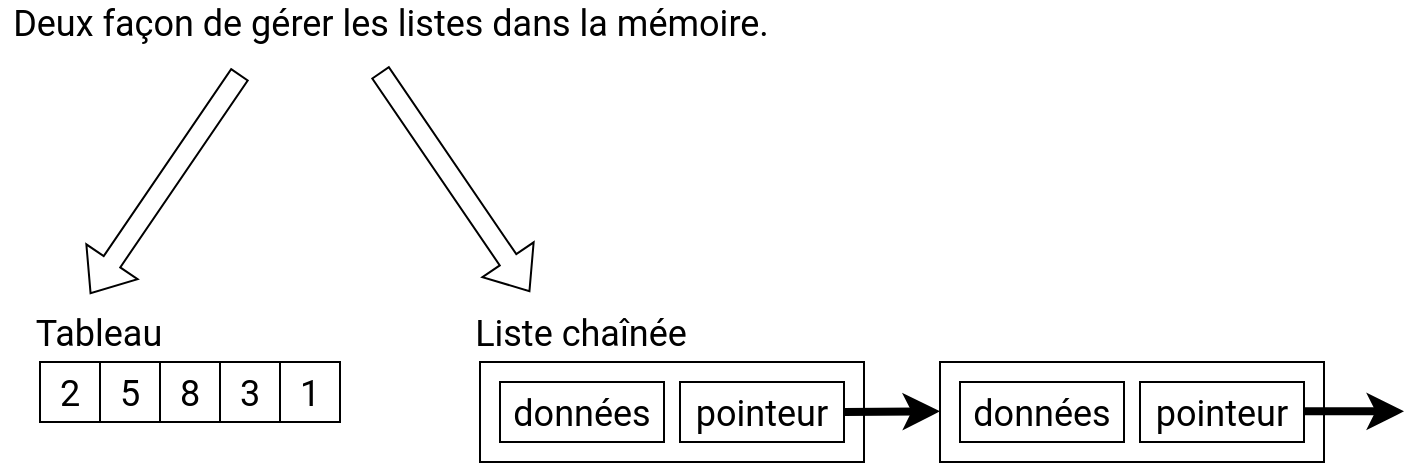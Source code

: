 <mxfile version="16.5.6" type="device"><diagram id="eiyxEJcwfi_VpLiLH4Jg" name="Page-1"><mxGraphModel dx="1422" dy="686" grid="1" gridSize="10" guides="1" tooltips="1" connect="1" arrows="1" fold="1" page="1" pageScale="1" pageWidth="850" pageHeight="1100" math="0" shadow="0"><root><mxCell id="0"/><mxCell id="1" parent="0"/><mxCell id="BBGnciPXh0nhAYm9e5IC-1" value="&lt;font data-font-src=&quot;https://fonts.googleapis.com/css?family=Roboto&quot; size=&quot;1&quot;&gt;&lt;span style=&quot;font-size: 18px&quot;&gt;Deux façon de gérer les listes dans la mémoire.&lt;/span&gt;&lt;/font&gt;" style="text;html=1;align=center;verticalAlign=middle;resizable=0;points=[];autosize=1;strokeColor=none;fillColor=none;fontFamily=Roboto;fontSource=https%3A%2F%2Ffonts.googleapis.com%2Fcss%3Ffamily%3DRoboto;" parent="1" vertex="1"><mxGeometry x="80" y="10" width="390" height="20" as="geometry"/></mxCell><mxCell id="BBGnciPXh0nhAYm9e5IC-2" value="&lt;font data-font-src=&quot;https://fonts.googleapis.com/css?family=Quicksand&quot;&gt;2&lt;/font&gt;" style="rounded=0;whiteSpace=wrap;html=1;fontSize=18;fontFamily=Roboto;fontSource=https%3A%2F%2Ffonts.googleapis.com%2Fcss%3Ffamily%3DRoboto;" parent="1" vertex="1"><mxGeometry x="100" y="190" width="30" height="30" as="geometry"/></mxCell><mxCell id="BBGnciPXh0nhAYm9e5IC-3" value="&lt;font data-font-src=&quot;https://fonts.googleapis.com/css?family=Quicksand&quot;&gt;5&lt;/font&gt;" style="rounded=0;whiteSpace=wrap;html=1;fontSize=18;fontFamily=Roboto;fontSource=https%3A%2F%2Ffonts.googleapis.com%2Fcss%3Ffamily%3DRoboto;" parent="1" vertex="1"><mxGeometry x="130" y="190" width="30" height="30" as="geometry"/></mxCell><mxCell id="BBGnciPXh0nhAYm9e5IC-4" value="&lt;font data-font-src=&quot;https://fonts.googleapis.com/css?family=Quicksand&quot;&gt;8&lt;/font&gt;" style="rounded=0;whiteSpace=wrap;html=1;fontSize=18;fontFamily=Roboto;fontSource=https%3A%2F%2Ffonts.googleapis.com%2Fcss%3Ffamily%3DRoboto;" parent="1" vertex="1"><mxGeometry x="160" y="190" width="30" height="30" as="geometry"/></mxCell><mxCell id="BBGnciPXh0nhAYm9e5IC-5" value="&lt;font data-font-src=&quot;https://fonts.googleapis.com/css?family=Quicksand&quot;&gt;3&lt;/font&gt;" style="rounded=0;whiteSpace=wrap;html=1;fontSize=18;fontFamily=Roboto;fontSource=https%3A%2F%2Ffonts.googleapis.com%2Fcss%3Ffamily%3DRoboto;" parent="1" vertex="1"><mxGeometry x="190" y="190" width="30" height="30" as="geometry"/></mxCell><mxCell id="BBGnciPXh0nhAYm9e5IC-6" value="&lt;font data-font-src=&quot;https://fonts.googleapis.com/css?family=Quicksand&quot;&gt;1&lt;/font&gt;" style="rounded=0;whiteSpace=wrap;html=1;fontSize=18;fontFamily=Roboto;fontSource=https%3A%2F%2Ffonts.googleapis.com%2Fcss%3Ffamily%3DRoboto;" parent="1" vertex="1"><mxGeometry x="220" y="190" width="30" height="30" as="geometry"/></mxCell><mxCell id="BBGnciPXh0nhAYm9e5IC-9" value="&lt;font data-font-src=&quot;https://fonts.googleapis.com/css?family=Quicksand&quot;&gt;Tableau&lt;/font&gt;" style="text;html=1;align=center;verticalAlign=middle;resizable=0;points=[];autosize=1;strokeColor=none;fillColor=none;fontSize=18;fontFamily=Roboto;fontSource=https%3A%2F%2Ffonts.googleapis.com%2Fcss%3Ffamily%3DRoboto;" parent="1" vertex="1"><mxGeometry x="89" y="160" width="80" height="30" as="geometry"/></mxCell><mxCell id="BBGnciPXh0nhAYm9e5IC-10" value="" style="shape=flexArrow;endArrow=classic;html=1;rounded=0;fontSize=18;fontFamily=Roboto;fontSource=https%3A%2F%2Ffonts.googleapis.com%2Fcss%3Ffamily%3DRoboto;" parent="1" edge="1"><mxGeometry width="50" height="50" relative="1" as="geometry"><mxPoint x="200" y="46" as="sourcePoint"/><mxPoint x="125" y="156" as="targetPoint"/></mxGeometry></mxCell><mxCell id="BBGnciPXh0nhAYm9e5IC-11" value="" style="shape=flexArrow;endArrow=classic;html=1;rounded=0;fontSize=18;fontFamily=Roboto;fontSource=https%3A%2F%2Ffonts.googleapis.com%2Fcss%3Ffamily%3DRoboto;" parent="1" edge="1"><mxGeometry width="50" height="50" relative="1" as="geometry"><mxPoint x="270" y="45" as="sourcePoint"/><mxPoint x="345" y="155" as="targetPoint"/></mxGeometry></mxCell><mxCell id="BBGnciPXh0nhAYm9e5IC-12" value="&lt;font data-font-src=&quot;https://fonts.googleapis.com/css?family=Quicksand&quot;&gt;Liste chaînée&lt;/font&gt;" style="text;html=1;align=center;verticalAlign=middle;resizable=0;points=[];autosize=1;strokeColor=none;fillColor=none;fontSize=18;fontFamily=Roboto;fontSource=https%3A%2F%2Ffonts.googleapis.com%2Fcss%3Ffamily%3DRoboto;" parent="1" vertex="1"><mxGeometry x="310" y="160" width="120" height="30" as="geometry"/></mxCell><mxCell id="BBGnciPXh0nhAYm9e5IC-13" value="" style="rounded=0;whiteSpace=wrap;html=1;fontSize=18;fontFamily=Roboto;fontSource=https%3A%2F%2Ffonts.googleapis.com%2Fcss%3Ffamily%3DRoboto;" parent="1" vertex="1"><mxGeometry x="320" y="190" width="192" height="50" as="geometry"/></mxCell><mxCell id="BBGnciPXh0nhAYm9e5IC-14" value="&lt;font data-font-src=&quot;https://fonts.googleapis.com/css?family=Quicksand&quot;&gt;données&lt;/font&gt;" style="rounded=0;whiteSpace=wrap;html=1;fontSize=18;fontFamily=Roboto;fontSource=https%3A%2F%2Ffonts.googleapis.com%2Fcss%3Ffamily%3DRoboto;" parent="1" vertex="1"><mxGeometry x="330" y="200" width="82" height="30" as="geometry"/></mxCell><mxCell id="BBGnciPXh0nhAYm9e5IC-15" value="&lt;font data-font-src=&quot;https://fonts.googleapis.com/css?family=Quicksand&quot;&gt;pointeur&lt;/font&gt;" style="rounded=0;whiteSpace=wrap;html=1;fontSize=18;fontFamily=Roboto;fontSource=https%3A%2F%2Ffonts.googleapis.com%2Fcss%3Ffamily%3DRoboto;" parent="1" vertex="1"><mxGeometry x="420" y="200" width="82" height="30" as="geometry"/></mxCell><mxCell id="BBGnciPXh0nhAYm9e5IC-16" value="" style="rounded=0;whiteSpace=wrap;html=1;fontSize=18;fontFamily=Roboto;fontSource=https%3A%2F%2Ffonts.googleapis.com%2Fcss%3Ffamily%3DRoboto;" parent="1" vertex="1"><mxGeometry x="550" y="190" width="192" height="50" as="geometry"/></mxCell><mxCell id="BBGnciPXh0nhAYm9e5IC-17" value="&lt;font data-font-src=&quot;https://fonts.googleapis.com/css?family=Quicksand&quot;&gt;données&lt;/font&gt;" style="rounded=0;whiteSpace=wrap;html=1;fontSize=18;fontFamily=Roboto;fontSource=https%3A%2F%2Ffonts.googleapis.com%2Fcss%3Ffamily%3DRoboto;" parent="1" vertex="1"><mxGeometry x="560" y="200" width="82" height="30" as="geometry"/></mxCell><mxCell id="BBGnciPXh0nhAYm9e5IC-18" value="&lt;font data-font-src=&quot;https://fonts.googleapis.com/css?family=Quicksand&quot;&gt;pointeur&lt;/font&gt;" style="rounded=0;whiteSpace=wrap;html=1;fontSize=18;fontFamily=Roboto;fontSource=https%3A%2F%2Ffonts.googleapis.com%2Fcss%3Ffamily%3DRoboto;" parent="1" vertex="1"><mxGeometry x="650" y="200" width="82" height="30" as="geometry"/></mxCell><mxCell id="BBGnciPXh0nhAYm9e5IC-19" value="" style="endArrow=classic;html=1;rounded=0;fontSize=18;strokeWidth=4;fontFamily=Roboto;fontSource=https%3A%2F%2Ffonts.googleapis.com%2Fcss%3Ffamily%3DRoboto;" parent="1" edge="1"><mxGeometry width="50" height="50" relative="1" as="geometry"><mxPoint x="732" y="214.66" as="sourcePoint"/><mxPoint x="782" y="214.66" as="targetPoint"/></mxGeometry></mxCell><mxCell id="BBGnciPXh0nhAYm9e5IC-20" value="" style="endArrow=classic;html=1;rounded=0;fontSize=18;strokeWidth=4;exitX=1;exitY=0.5;exitDx=0;exitDy=0;fontFamily=Roboto;fontSource=https%3A%2F%2Ffonts.googleapis.com%2Fcss%3Ffamily%3DRoboto;" parent="1" source="BBGnciPXh0nhAYm9e5IC-15" edge="1"><mxGeometry width="50" height="50" relative="1" as="geometry"><mxPoint x="510" y="215" as="sourcePoint"/><mxPoint x="550" y="214.66" as="targetPoint"/></mxGeometry></mxCell></root></mxGraphModel></diagram></mxfile>